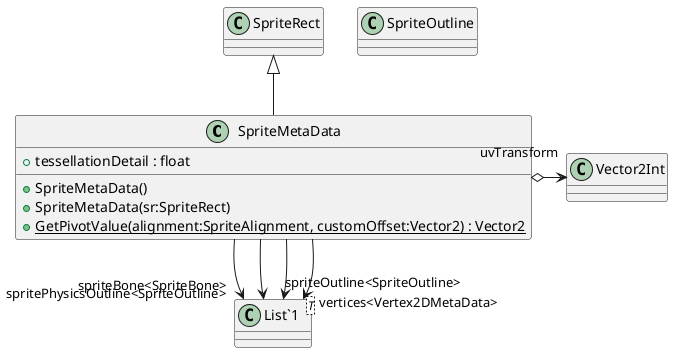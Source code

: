 @startuml
class SpriteMetaData {
    + tessellationDetail : float
    + SpriteMetaData()
    + SpriteMetaData(sr:SpriteRect)
    + {static} GetPivotValue(alignment:SpriteAlignment, customOffset:Vector2) : Vector2
}
class SpriteOutline {
}
class "List`1"<T> {
}
SpriteRect <|-- SpriteMetaData
SpriteMetaData --> "spriteBone<SpriteBone>" "List`1"
SpriteMetaData --> "spriteOutline<SpriteOutline>" "List`1"
SpriteMetaData --> "vertices<Vertex2DMetaData>" "List`1"
SpriteMetaData --> "spritePhysicsOutline<SpriteOutline>" "List`1"
SpriteMetaData o-> "uvTransform" Vector2Int
@enduml

